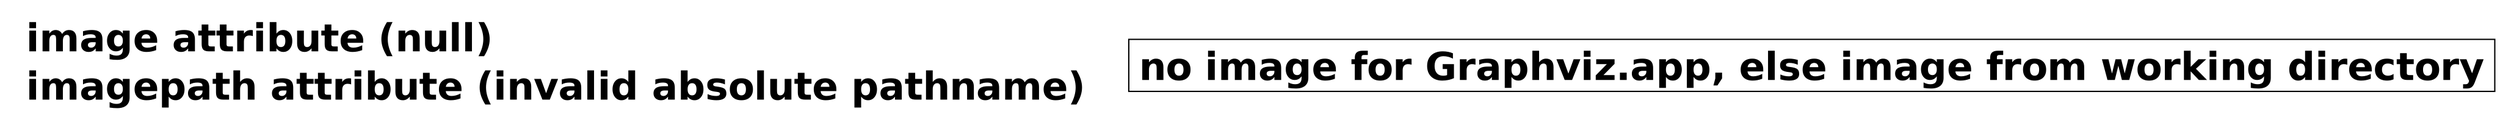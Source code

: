 graph G { imagepath="/inv_dir/"

a[shape=plaintext,label=<<TABLE CELLSPACING="2" CELLPADDING="2" BORDER="0" 
CELLBORDER="0"><TR><TD><TABLE CELLSPACING="3" CELLPADDING="1" BORDER="0" 
CELLBORDER="0">
<TR><TD ALIGN="left"><FONT POINT-SIZE="30.0" FACE="Helvetica-Bold">image attribute (null)</FONT></TD></TR><TR><TD ALIGN="left"><FONT POINT-SIZE="30.0" FACE="Helvetica-Bold">imagepath attribute (invalid absolute pathname)</FONT></TD></TR>
</TABLE></TD></TR></TABLE>>];
b[shape=box,fontsize=30,fontname="Helvetica-Bold",label="no image for Graphviz.app, else image from working directory",image="image.jpg",labelloc=b];
}

